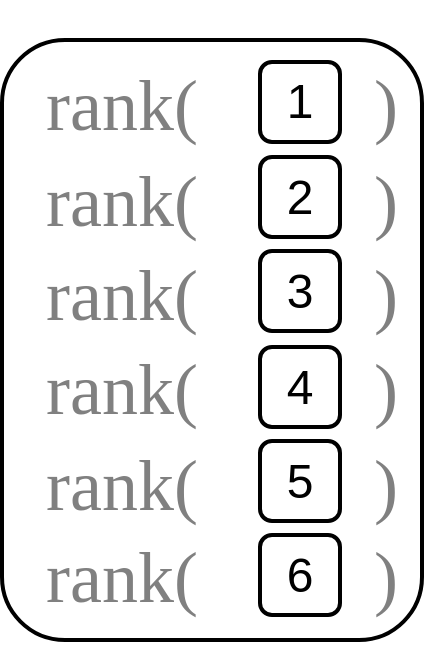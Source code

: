 <mxfile version="14.6.0" type="device"><diagram id="GI3WHfYd6wOG6EvkIFax" name="Page-1"><mxGraphModel dx="733" dy="682" grid="1" gridSize="10" guides="1" tooltips="1" connect="1" arrows="1" fold="1" page="1" pageScale="1" pageWidth="850" pageHeight="1100" math="0" shadow="0"><root><mxCell id="0"/><mxCell id="1" parent="0"/><mxCell id="XmvrBZs562XKJedDbZln-1" value="" style="group" vertex="1" connectable="0" parent="1"><mxGeometry x="850" y="130" width="212" height="331" as="geometry"/></mxCell><mxCell id="XmvrBZs562XKJedDbZln-2" value="" style="rounded=1;whiteSpace=wrap;html=1;strokeWidth=2;perimeterSpacing=0;" vertex="1" parent="XmvrBZs562XKJedDbZln-1"><mxGeometry y="20" width="210" height="300" as="geometry"/></mxCell><mxCell id="XmvrBZs562XKJedDbZln-3" value="" style="group" vertex="1" connectable="0" parent="XmvrBZs562XKJedDbZln-1"><mxGeometry x="120" width="58" height="331" as="geometry"/></mxCell><mxCell id="XmvrBZs562XKJedDbZln-4" value="&lt;font style=&quot;font-size: 24px&quot;&gt;1&lt;/font&gt;" style="rounded=1;whiteSpace=wrap;html=1;strokeWidth=2;" vertex="1" parent="XmvrBZs562XKJedDbZln-3"><mxGeometry x="9" y="31" width="40" height="40" as="geometry"/></mxCell><mxCell id="XmvrBZs562XKJedDbZln-5" value="2" style="rounded=1;whiteSpace=wrap;html=1;fontSize=24;strokeWidth=2;" vertex="1" parent="XmvrBZs562XKJedDbZln-3"><mxGeometry x="9" y="78.5" width="40" height="40" as="geometry"/></mxCell><mxCell id="XmvrBZs562XKJedDbZln-6" value="3" style="rounded=1;whiteSpace=wrap;html=1;fontSize=24;strokeWidth=2;" vertex="1" parent="XmvrBZs562XKJedDbZln-3"><mxGeometry x="9" y="125.5" width="40" height="40" as="geometry"/></mxCell><mxCell id="XmvrBZs562XKJedDbZln-7" value="" style="group" vertex="1" connectable="0" parent="XmvrBZs562XKJedDbZln-3"><mxGeometry x="9" y="190" width="49" height="141" as="geometry"/></mxCell><mxCell id="XmvrBZs562XKJedDbZln-8" value="4" style="rounded=1;whiteSpace=wrap;html=1;fontSize=24;strokeWidth=2;" vertex="1" parent="XmvrBZs562XKJedDbZln-7"><mxGeometry y="-16.5" width="40" height="40" as="geometry"/></mxCell><mxCell id="XmvrBZs562XKJedDbZln-9" value="5" style="rounded=1;whiteSpace=wrap;html=1;fontSize=24;strokeWidth=2;" vertex="1" parent="XmvrBZs562XKJedDbZln-7"><mxGeometry y="30.5" width="40" height="40" as="geometry"/></mxCell><mxCell id="XmvrBZs562XKJedDbZln-10" value="6" style="rounded=1;whiteSpace=wrap;html=1;fontSize=24;strokeWidth=2;" vertex="1" parent="XmvrBZs562XKJedDbZln-7"><mxGeometry y="77.5" width="40" height="40" as="geometry"/></mxCell><mxCell id="XmvrBZs562XKJedDbZln-11" value="" style="group" vertex="1" connectable="0" parent="XmvrBZs562XKJedDbZln-1"><mxGeometry x="40" y="20" width="172" height="20" as="geometry"/></mxCell><mxCell id="XmvrBZs562XKJedDbZln-12" value="" style="group" vertex="1" connectable="0" parent="XmvrBZs562XKJedDbZln-11"><mxGeometry width="172" height="20" as="geometry"/></mxCell><mxCell id="XmvrBZs562XKJedDbZln-13" value="&lt;font style=&quot;font-size: 36px&quot;&gt;rank(&lt;/font&gt;" style="text;html=1;strokeColor=none;fillColor=none;align=center;verticalAlign=middle;whiteSpace=wrap;rounded=0;fontFamily=Lucida Console;fontColor=#808080;" vertex="1" parent="XmvrBZs562XKJedDbZln-12"><mxGeometry y="22.5" width="40" height="20" as="geometry"/></mxCell><mxCell id="XmvrBZs562XKJedDbZln-14" value="&lt;font style=&quot;font-size: 36px&quot;&gt;rank(&lt;/font&gt;" style="text;html=1;strokeColor=none;fillColor=none;align=center;verticalAlign=middle;whiteSpace=wrap;rounded=0;fontFamily=Lucida Console;fontColor=#808080;" vertex="1" parent="XmvrBZs562XKJedDbZln-1"><mxGeometry x="40" y="184.5" width="40" height="20" as="geometry"/></mxCell><mxCell id="XmvrBZs562XKJedDbZln-15" value="&lt;font style=&quot;font-size: 36px&quot;&gt;)&lt;/font&gt;" style="text;html=1;strokeColor=none;fillColor=none;align=center;verticalAlign=middle;whiteSpace=wrap;rounded=0;fontFamily=Lucida Console;fontColor=#808080;" vertex="1" parent="XmvrBZs562XKJedDbZln-1"><mxGeometry x="172" y="184.5" width="40" height="20" as="geometry"/></mxCell><mxCell id="XmvrBZs562XKJedDbZln-16" value="" style="group" vertex="1" connectable="0" parent="XmvrBZs562XKJedDbZln-1"><mxGeometry x="40" y="68.5" width="172" height="20" as="geometry"/></mxCell><mxCell id="XmvrBZs562XKJedDbZln-17" value="&lt;font style=&quot;font-size: 36px&quot;&gt;rank(&lt;/font&gt;" style="text;html=1;strokeColor=none;fillColor=none;align=center;verticalAlign=middle;whiteSpace=wrap;rounded=0;fontFamily=Lucida Console;fontColor=#808080;" vertex="1" parent="XmvrBZs562XKJedDbZln-16"><mxGeometry y="22" width="40" height="20" as="geometry"/></mxCell><mxCell id="XmvrBZs562XKJedDbZln-18" value="" style="group" vertex="1" connectable="0" parent="XmvrBZs562XKJedDbZln-1"><mxGeometry x="40" y="118.5" width="172" height="20" as="geometry"/></mxCell><mxCell id="XmvrBZs562XKJedDbZln-19" value="&lt;font style=&quot;font-size: 36px&quot;&gt;rank(&lt;/font&gt;" style="text;html=1;strokeColor=none;fillColor=none;align=center;verticalAlign=middle;whiteSpace=wrap;rounded=0;fontFamily=Lucida Console;fontColor=#808080;" vertex="1" parent="XmvrBZs562XKJedDbZln-18"><mxGeometry y="19" width="40" height="20" as="geometry"/></mxCell><mxCell id="XmvrBZs562XKJedDbZln-20" value="" style="group" vertex="1" connectable="0" parent="XmvrBZs562XKJedDbZln-1"><mxGeometry x="40" y="228.5" width="172" height="20" as="geometry"/></mxCell><mxCell id="XmvrBZs562XKJedDbZln-21" value="&lt;font style=&quot;font-size: 36px&quot;&gt;rank(&lt;/font&gt;" style="text;html=1;strokeColor=none;fillColor=none;align=center;verticalAlign=middle;whiteSpace=wrap;rounded=0;fontFamily=Lucida Console;fontColor=#808080;" vertex="1" parent="XmvrBZs562XKJedDbZln-20"><mxGeometry y="4" width="40" height="20" as="geometry"/></mxCell><mxCell id="XmvrBZs562XKJedDbZln-22" value="&lt;font style=&quot;font-size: 36px&quot;&gt;)&lt;/font&gt;" style="text;html=1;strokeColor=none;fillColor=none;align=center;verticalAlign=middle;whiteSpace=wrap;rounded=0;fontFamily=Lucida Console;fontColor=#808080;" vertex="1" parent="XmvrBZs562XKJedDbZln-20"><mxGeometry x="132" y="4" width="40" height="20" as="geometry"/></mxCell><mxCell id="XmvrBZs562XKJedDbZln-23" value="" style="group" vertex="1" connectable="0" parent="XmvrBZs562XKJedDbZln-1"><mxGeometry x="40" y="278.5" width="172" height="20" as="geometry"/></mxCell><mxCell id="XmvrBZs562XKJedDbZln-24" value="&lt;font style=&quot;font-size: 36px&quot;&gt;rank(&lt;/font&gt;" style="text;html=1;strokeColor=none;fillColor=none;align=center;verticalAlign=middle;whiteSpace=wrap;rounded=0;fontFamily=Lucida Console;fontColor=#808080;" vertex="1" parent="XmvrBZs562XKJedDbZln-23"><mxGeometry width="40" height="20" as="geometry"/></mxCell><mxCell id="XmvrBZs562XKJedDbZln-25" value="&lt;font style=&quot;font-size: 36px&quot;&gt;)&lt;/font&gt;" style="text;html=1;strokeColor=none;fillColor=none;align=center;verticalAlign=middle;whiteSpace=wrap;rounded=0;fontFamily=Lucida Console;fontColor=#808080;" vertex="1" parent="XmvrBZs562XKJedDbZln-23"><mxGeometry x="132" width="40" height="20" as="geometry"/></mxCell><mxCell id="XmvrBZs562XKJedDbZln-26" value="&lt;font style=&quot;font-size: 36px&quot;&gt;)&lt;/font&gt;" style="text;html=1;strokeColor=none;fillColor=none;align=center;verticalAlign=middle;whiteSpace=wrap;rounded=0;fontFamily=Lucida Console;fontColor=#808080;" vertex="1" parent="XmvrBZs562XKJedDbZln-1"><mxGeometry x="172" y="42.5" width="40" height="20" as="geometry"/></mxCell><mxCell id="XmvrBZs562XKJedDbZln-27" value="&lt;font style=&quot;font-size: 36px&quot;&gt;)&lt;/font&gt;" style="text;html=1;strokeColor=none;fillColor=none;align=center;verticalAlign=middle;whiteSpace=wrap;rounded=0;fontFamily=Lucida Console;fontColor=#808080;" vertex="1" parent="XmvrBZs562XKJedDbZln-1"><mxGeometry x="172" y="90.5" width="40" height="20" as="geometry"/></mxCell><mxCell id="XmvrBZs562XKJedDbZln-28" value="&lt;font style=&quot;font-size: 36px&quot;&gt;)&lt;/font&gt;" style="text;html=1;strokeColor=none;fillColor=none;align=center;verticalAlign=middle;whiteSpace=wrap;rounded=0;fontFamily=Lucida Console;fontColor=#808080;" vertex="1" parent="XmvrBZs562XKJedDbZln-1"><mxGeometry x="172" y="137.5" width="40" height="20" as="geometry"/></mxCell></root></mxGraphModel></diagram></mxfile>